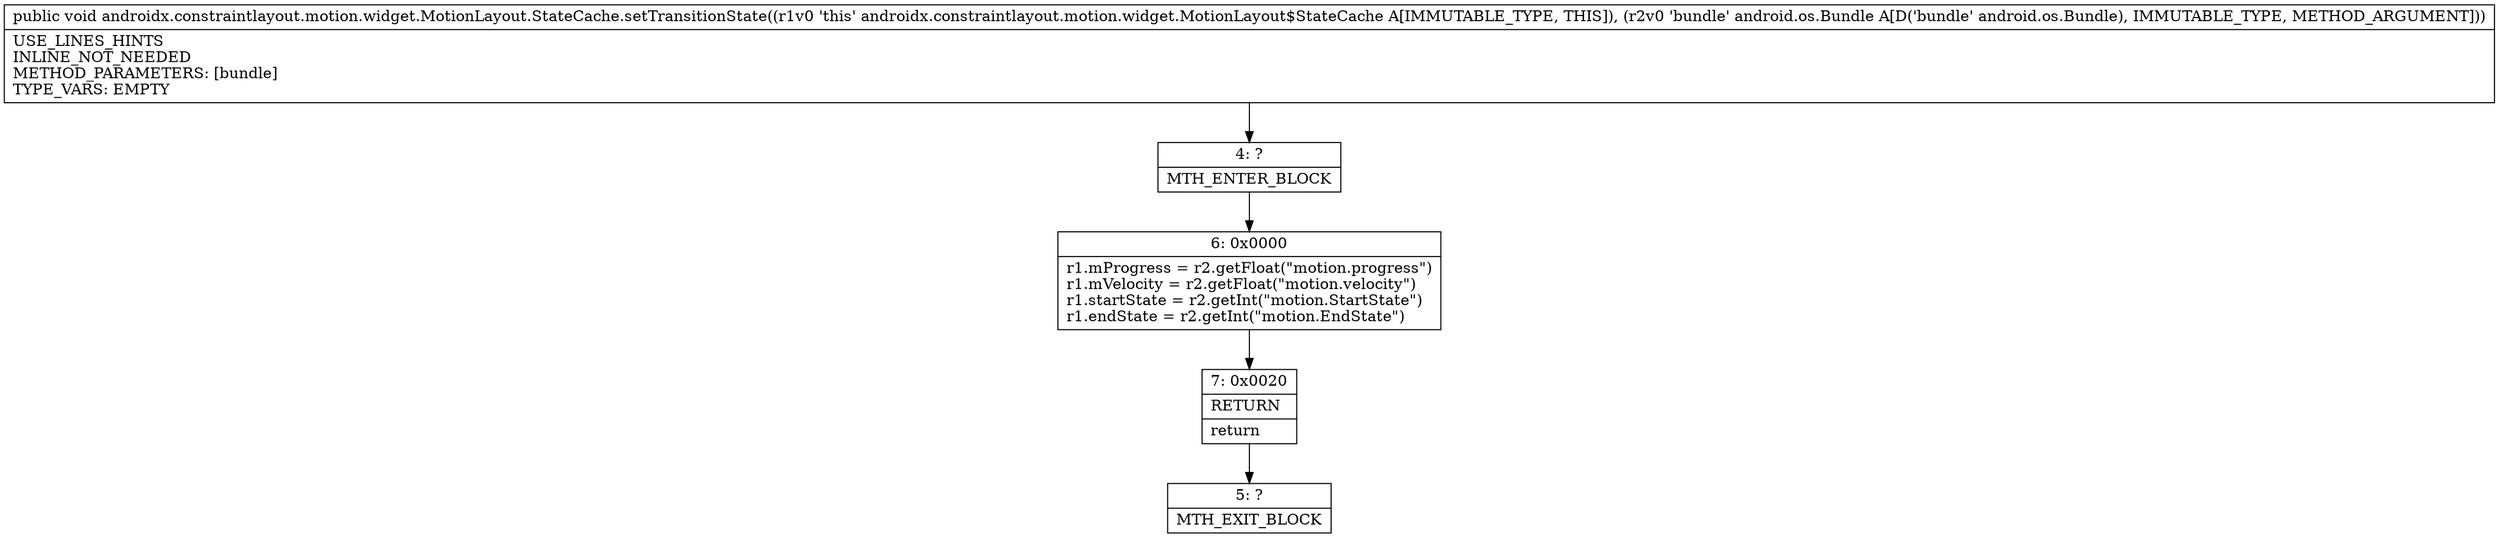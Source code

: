 digraph "CFG forandroidx.constraintlayout.motion.widget.MotionLayout.StateCache.setTransitionState(Landroid\/os\/Bundle;)V" {
Node_4 [shape=record,label="{4\:\ ?|MTH_ENTER_BLOCK\l}"];
Node_6 [shape=record,label="{6\:\ 0x0000|r1.mProgress = r2.getFloat(\"motion.progress\")\lr1.mVelocity = r2.getFloat(\"motion.velocity\")\lr1.startState = r2.getInt(\"motion.StartState\")\lr1.endState = r2.getInt(\"motion.EndState\")\l}"];
Node_7 [shape=record,label="{7\:\ 0x0020|RETURN\l|return\l}"];
Node_5 [shape=record,label="{5\:\ ?|MTH_EXIT_BLOCK\l}"];
MethodNode[shape=record,label="{public void androidx.constraintlayout.motion.widget.MotionLayout.StateCache.setTransitionState((r1v0 'this' androidx.constraintlayout.motion.widget.MotionLayout$StateCache A[IMMUTABLE_TYPE, THIS]), (r2v0 'bundle' android.os.Bundle A[D('bundle' android.os.Bundle), IMMUTABLE_TYPE, METHOD_ARGUMENT]))  | USE_LINES_HINTS\lINLINE_NOT_NEEDED\lMETHOD_PARAMETERS: [bundle]\lTYPE_VARS: EMPTY\l}"];
MethodNode -> Node_4;Node_4 -> Node_6;
Node_6 -> Node_7;
Node_7 -> Node_5;
}

